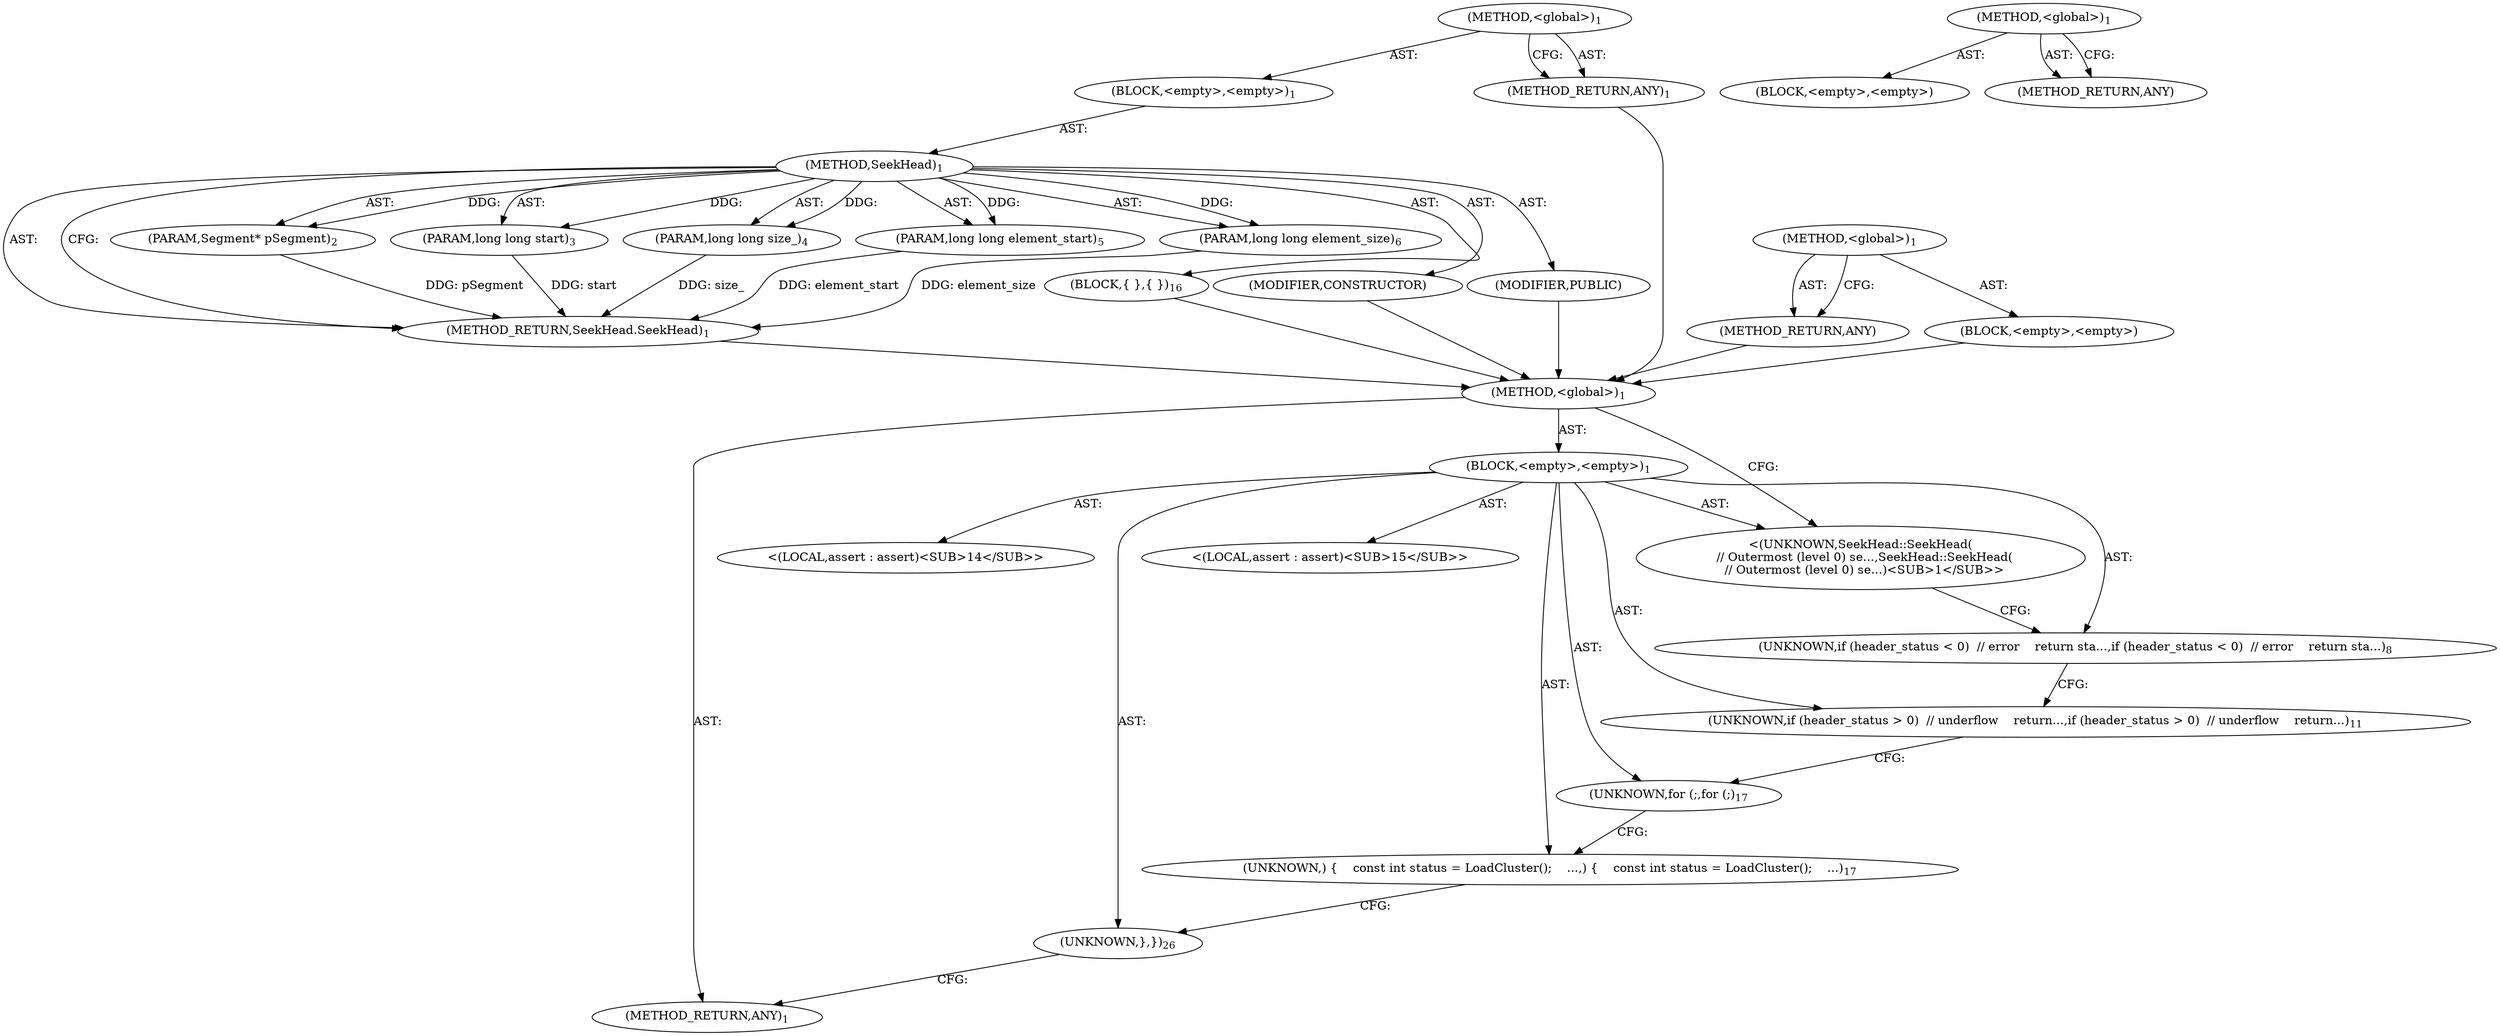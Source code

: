 digraph "&lt;global&gt;" {
vulnerable_6 [label=<(METHOD,&lt;global&gt;)<SUB>1</SUB>>];
vulnerable_7 [label=<(BLOCK,&lt;empty&gt;,&lt;empty&gt;)<SUB>1</SUB>>];
vulnerable_8 [label=<(METHOD,SeekHead)<SUB>1</SUB>>];
vulnerable_9 [label=<(PARAM,Segment* pSegment)<SUB>2</SUB>>];
vulnerable_10 [label=<(PARAM,long long start)<SUB>3</SUB>>];
vulnerable_11 [label=<(PARAM,long long size_)<SUB>4</SUB>>];
vulnerable_12 [label=<(PARAM,long long element_start)<SUB>5</SUB>>];
vulnerable_13 [label=<(PARAM,long long element_size)<SUB>6</SUB>>];
vulnerable_14 [label=<(BLOCK,{
 },{
 })<SUB>16</SUB>>];
vulnerable_15 [label=<(MODIFIER,CONSTRUCTOR)>];
vulnerable_16 [label=<(MODIFIER,PUBLIC)>];
vulnerable_17 [label=<(METHOD_RETURN,SeekHead.SeekHead)<SUB>1</SUB>>];
vulnerable_19 [label=<(METHOD_RETURN,ANY)<SUB>1</SUB>>];
vulnerable_32 [label=<(METHOD,&lt;global&gt;)<SUB>1</SUB>>];
vulnerable_33 [label=<(BLOCK,&lt;empty&gt;,&lt;empty&gt;)>];
vulnerable_34 [label=<(METHOD_RETURN,ANY)>];
fixed_6 [label=<(METHOD,&lt;global&gt;)<SUB>1</SUB>>];
fixed_7 [label=<(BLOCK,&lt;empty&gt;,&lt;empty&gt;)<SUB>1</SUB>>];
fixed_8 [label="<(UNKNOWN,SeekHead::SeekHead(
  // Outermost (level 0) se...,SeekHead::SeekHead(
  // Outermost (level 0) se...)<SUB>1</SUB>>"];
fixed_9 [label=<(UNKNOWN,if (header_status &lt; 0)  // error
    return sta...,if (header_status &lt; 0)  // error
    return sta...)<SUB>8</SUB>>];
fixed_10 [label=<(UNKNOWN,if (header_status &gt; 0)  // underflow
    return...,if (header_status &gt; 0)  // underflow
    return...)<SUB>11</SUB>>];
fixed_11 [label="<(LOCAL,assert : assert)<SUB>14</SUB>>"];
fixed_12 [label="<(LOCAL,assert : assert)<SUB>15</SUB>>"];
fixed_13 [label=<(UNKNOWN,for (;,for (;)<SUB>17</SUB>>];
fixed_14 [label=<(UNKNOWN,) {
    const int status = LoadCluster();

    ...,) {
    const int status = LoadCluster();

    ...)<SUB>17</SUB>>];
fixed_15 [label=<(UNKNOWN,},})<SUB>26</SUB>>];
fixed_16 [label=<(METHOD_RETURN,ANY)<SUB>1</SUB>>];
fixed_23 [label=<(METHOD,&lt;global&gt;)<SUB>1</SUB>>];
fixed_24 [label=<(BLOCK,&lt;empty&gt;,&lt;empty&gt;)>];
fixed_25 [label=<(METHOD_RETURN,ANY)>];
vulnerable_6 -> vulnerable_7  [key=0, label="AST: "];
vulnerable_6 -> vulnerable_19  [key=0, label="AST: "];
vulnerable_6 -> vulnerable_19  [key=1, label="CFG: "];
vulnerable_7 -> vulnerable_8  [key=0, label="AST: "];
vulnerable_8 -> vulnerable_9  [key=0, label="AST: "];
vulnerable_8 -> vulnerable_9  [key=1, label="DDG: "];
vulnerable_8 -> vulnerable_10  [key=0, label="AST: "];
vulnerable_8 -> vulnerable_10  [key=1, label="DDG: "];
vulnerable_8 -> vulnerable_11  [key=0, label="AST: "];
vulnerable_8 -> vulnerable_11  [key=1, label="DDG: "];
vulnerable_8 -> vulnerable_12  [key=0, label="AST: "];
vulnerable_8 -> vulnerable_12  [key=1, label="DDG: "];
vulnerable_8 -> vulnerable_13  [key=0, label="AST: "];
vulnerable_8 -> vulnerable_13  [key=1, label="DDG: "];
vulnerable_8 -> vulnerable_14  [key=0, label="AST: "];
vulnerable_8 -> vulnerable_15  [key=0, label="AST: "];
vulnerable_8 -> vulnerable_16  [key=0, label="AST: "];
vulnerable_8 -> vulnerable_17  [key=0, label="AST: "];
vulnerable_8 -> vulnerable_17  [key=1, label="CFG: "];
vulnerable_9 -> vulnerable_17  [key=0, label="DDG: pSegment"];
vulnerable_10 -> vulnerable_17  [key=0, label="DDG: start"];
vulnerable_11 -> vulnerable_17  [key=0, label="DDG: size_"];
vulnerable_12 -> vulnerable_17  [key=0, label="DDG: element_start"];
vulnerable_13 -> vulnerable_17  [key=0, label="DDG: element_size"];
vulnerable_14 -> fixed_6  [key=0];
vulnerable_15 -> fixed_6  [key=0];
vulnerable_16 -> fixed_6  [key=0];
vulnerable_17 -> fixed_6  [key=0];
vulnerable_19 -> fixed_6  [key=0];
vulnerable_32 -> vulnerable_33  [key=0, label="AST: "];
vulnerable_32 -> vulnerable_34  [key=0, label="AST: "];
vulnerable_32 -> vulnerable_34  [key=1, label="CFG: "];
vulnerable_33 -> fixed_6  [key=0];
vulnerable_34 -> fixed_6  [key=0];
fixed_6 -> fixed_7  [key=0, label="AST: "];
fixed_6 -> fixed_16  [key=0, label="AST: "];
fixed_6 -> fixed_8  [key=0, label="CFG: "];
fixed_7 -> fixed_8  [key=0, label="AST: "];
fixed_7 -> fixed_9  [key=0, label="AST: "];
fixed_7 -> fixed_10  [key=0, label="AST: "];
fixed_7 -> fixed_11  [key=0, label="AST: "];
fixed_7 -> fixed_12  [key=0, label="AST: "];
fixed_7 -> fixed_13  [key=0, label="AST: "];
fixed_7 -> fixed_14  [key=0, label="AST: "];
fixed_7 -> fixed_15  [key=0, label="AST: "];
fixed_8 -> fixed_9  [key=0, label="CFG: "];
fixed_9 -> fixed_10  [key=0, label="CFG: "];
fixed_10 -> fixed_13  [key=0, label="CFG: "];
fixed_13 -> fixed_14  [key=0, label="CFG: "];
fixed_14 -> fixed_15  [key=0, label="CFG: "];
fixed_15 -> fixed_16  [key=0, label="CFG: "];
fixed_23 -> fixed_24  [key=0, label="AST: "];
fixed_23 -> fixed_25  [key=0, label="AST: "];
fixed_23 -> fixed_25  [key=1, label="CFG: "];
}
